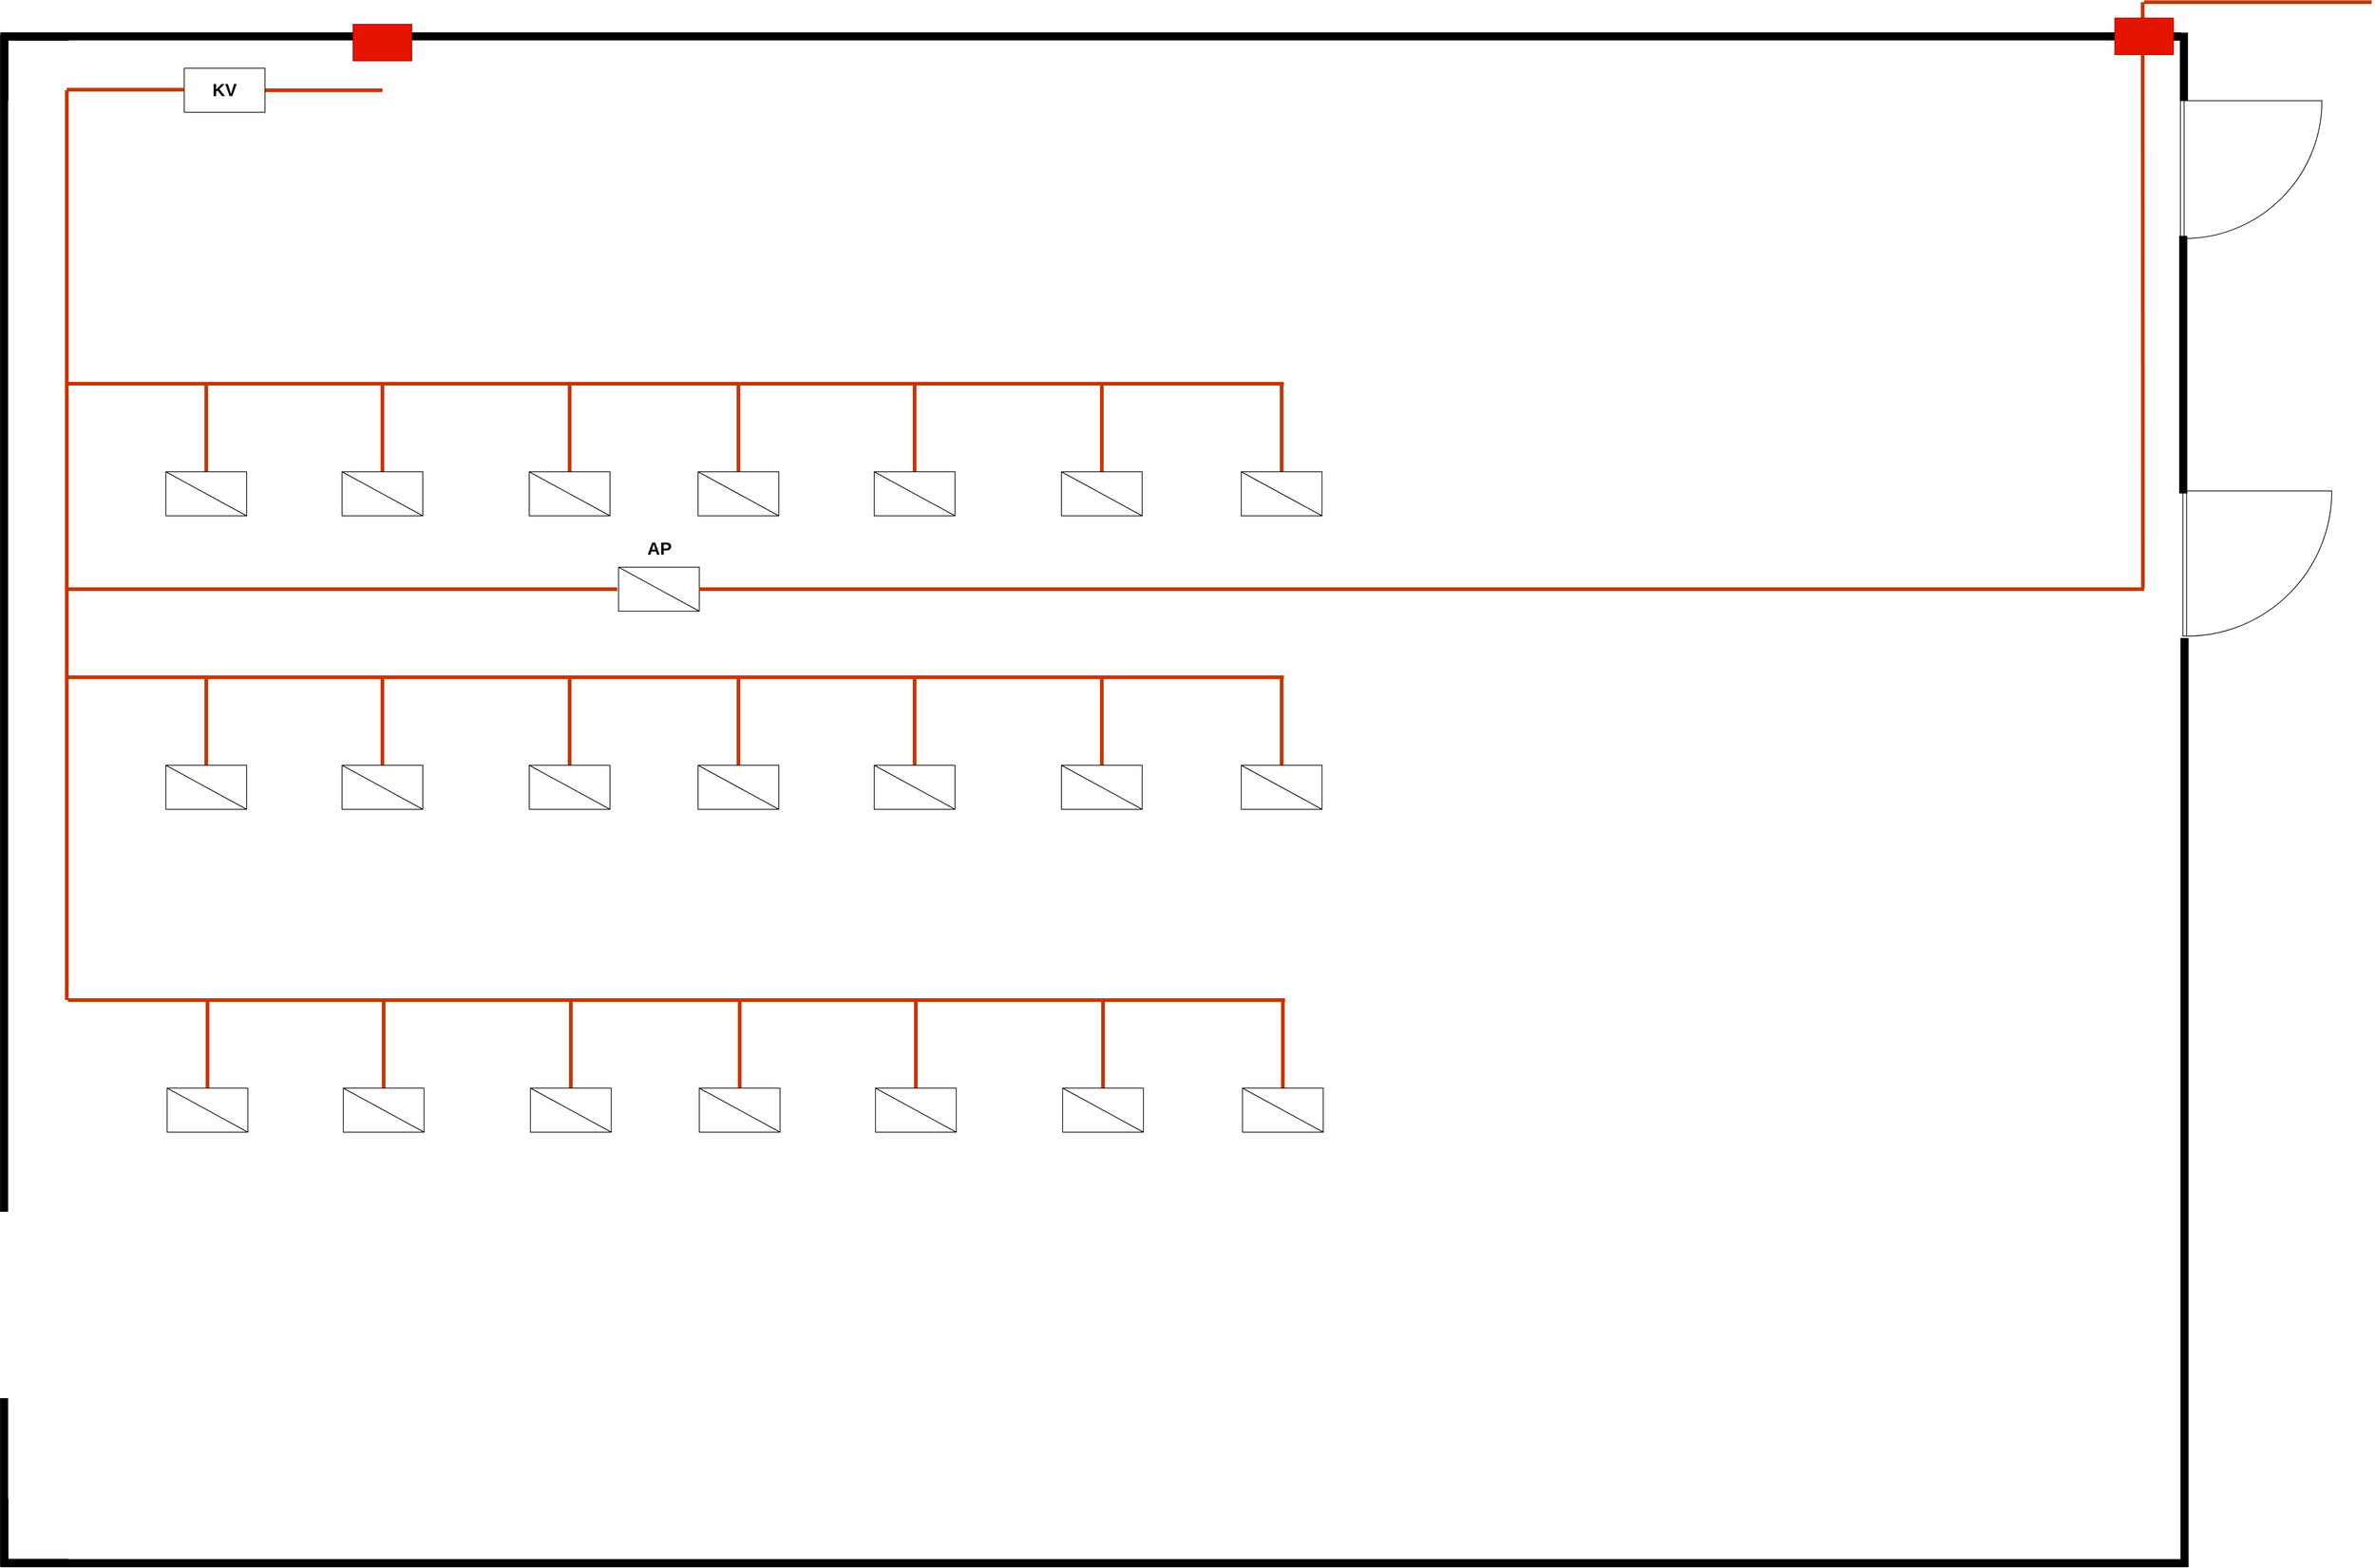 <mxfile version="27.1.3">
  <diagram name="Page-1" id="3AwLQQtYsRxn9__lG-Fi">
    <mxGraphModel dx="2852" dy="1486" grid="1" gridSize="10" guides="1" tooltips="1" connect="1" arrows="1" fold="1" page="1" pageScale="1" pageWidth="1654" pageHeight="1169" math="0" shadow="0">
      <root>
        <mxCell id="0" />
        <mxCell id="1" parent="0" />
        <mxCell id="36SUy_8lJJQq4IlT1b3T-1" value="" style="verticalLabelPosition=bottom;html=1;verticalAlign=top;align=center;shape=mxgraph.floorplan.wall;fillColor=strokeColor;" vertex="1" parent="1">
          <mxGeometry x="40" y="122" width="2970.003" height="9.167" as="geometry" />
        </mxCell>
        <mxCell id="36SUy_8lJJQq4IlT1b3T-3" value="" style="verticalLabelPosition=bottom;html=1;verticalAlign=top;align=center;shape=mxgraph.floorplan.wall;fillColor=strokeColor;rotation=90;" vertex="1" parent="1">
          <mxGeometry x="-998.694" y="1163.453" width="2086.564" height="9.167" as="geometry" />
        </mxCell>
        <mxCell id="36SUy_8lJJQq4IlT1b3T-4" value="" style="verticalLabelPosition=bottom;html=1;verticalAlign=top;align=center;shape=mxgraph.floorplan.wall;fillColor=strokeColor;" vertex="1" parent="1">
          <mxGeometry x="40" y="2202.83" width="2980" height="9.17" as="geometry" />
        </mxCell>
        <mxCell id="36SUy_8lJJQq4IlT1b3T-5" value="" style="verticalLabelPosition=bottom;html=1;verticalAlign=top;align=center;shape=mxgraph.floorplan.wallCorner;fillColor=strokeColor;direction=north" vertex="1" parent="1">
          <mxGeometry x="40" y="2120.333" width="91.667" height="91.667" as="geometry" />
        </mxCell>
        <mxCell id="36SUy_8lJJQq4IlT1b3T-6" value="" style="verticalLabelPosition=bottom;html=1;verticalAlign=top;align=center;shape=mxgraph.floorplan.wallCorner;fillColor=strokeColor;" vertex="1" parent="1">
          <mxGeometry x="40" y="122" width="91.667" height="91.667" as="geometry" />
        </mxCell>
        <mxCell id="36SUy_8lJJQq4IlT1b3T-7" value="" style="verticalLabelPosition=bottom;html=1;verticalAlign=top;align=center;shape=mxgraph.floorplan.wallCorner;fillColor=strokeColor;direction=south;" vertex="1" parent="1">
          <mxGeometry x="2927.503" y="122" width="91.667" height="91.667" as="geometry" />
        </mxCell>
        <mxCell id="36SUy_8lJJQq4IlT1b3T-15" value="" style="verticalLabelPosition=bottom;html=1;verticalAlign=top;align=center;shape=mxgraph.floorplan.doorRight;aspect=fixed;rotation=-90;" vertex="1" parent="1">
          <mxGeometry x="3015.28" y="208.39" width="187.82" height="199.56" as="geometry" />
        </mxCell>
        <mxCell id="36SUy_8lJJQq4IlT1b3T-17" value="" style="verticalLabelPosition=bottom;html=1;verticalAlign=top;align=center;shape=mxgraph.floorplan.doorRight;aspect=fixed;rotation=-90;" vertex="1" parent="1">
          <mxGeometry x="3019.0" y="740" width="197.82" height="210.19" as="geometry" />
        </mxCell>
        <mxCell id="36SUy_8lJJQq4IlT1b3T-18" value="" style="verticalLabelPosition=bottom;html=1;verticalAlign=top;align=center;shape=mxgraph.floorplan.wall;fillColor=strokeColor;direction=south;" vertex="1" parent="1">
          <mxGeometry x="3008.28" y="399" width="10" height="350" as="geometry" />
        </mxCell>
        <mxCell id="36SUy_8lJJQq4IlT1b3T-19" value="" style="verticalLabelPosition=bottom;html=1;verticalAlign=top;align=center;shape=mxgraph.floorplan.wall;fillColor=strokeColor;direction=south;" vertex="1" parent="1">
          <mxGeometry x="3010" y="947" width="10" height="1260" as="geometry" />
        </mxCell>
        <mxCell id="36SUy_8lJJQq4IlT1b3T-20" value="" style="endArrow=none;html=1;rounded=0;strokeWidth=5;fillColor=#fa6800;strokeColor=light-dark(#C73500,#FFF600);" edge="1" parent="1">
          <mxGeometry width="50" height="50" relative="1" as="geometry">
            <mxPoint x="2960" y="80" as="sourcePoint" />
            <mxPoint x="3270" y="80" as="targetPoint" />
          </mxGeometry>
        </mxCell>
        <mxCell id="36SUy_8lJJQq4IlT1b3T-25" value="" style="rounded=0;whiteSpace=wrap;html=1;fillColor=light-dark(#E51400,#FF0000);fontColor=#ffffff;strokeColor=light-dark(#B20000,#FF0010);" vertex="1" parent="1">
          <mxGeometry x="520" y="110" width="80" height="50" as="geometry" />
        </mxCell>
        <mxCell id="36SUy_8lJJQq4IlT1b3T-26" value="" style="endArrow=none;html=1;rounded=0;strokeWidth=5;fillColor=#fa6800;strokeColor=light-dark(#C73500,#FFF600);" edge="1" parent="1">
          <mxGeometry width="50" height="50" relative="1" as="geometry">
            <mxPoint x="400" y="200" as="sourcePoint" />
            <mxPoint x="560" y="200" as="targetPoint" />
          </mxGeometry>
        </mxCell>
        <mxCell id="36SUy_8lJJQq4IlT1b3T-27" value="&lt;font style=&quot;font-size: 24px; color: light-dark(rgb(0, 0, 0), rgb(6, 180, 255));&quot;&gt;&lt;b style=&quot;&quot;&gt;KV&lt;/b&gt;&lt;/font&gt;" style="rounded=0;whiteSpace=wrap;html=1;strokeColor=light-dark(#000000,#06B4FF);" vertex="1" parent="1">
          <mxGeometry x="290" y="170" width="110" height="60" as="geometry" />
        </mxCell>
        <mxCell id="36SUy_8lJJQq4IlT1b3T-29" value="" style="endArrow=none;html=1;rounded=0;strokeWidth=5;fillColor=#fa6800;strokeColor=light-dark(#C73500,#FF9A03);" edge="1" parent="1">
          <mxGeometry width="50" height="50" relative="1" as="geometry">
            <mxPoint x="130" y="199.23" as="sourcePoint" />
            <mxPoint x="290" y="199.23" as="targetPoint" />
          </mxGeometry>
        </mxCell>
        <mxCell id="36SUy_8lJJQq4IlT1b3T-30" value="" style="endArrow=none;html=1;rounded=0;strokeWidth=5;fillColor=#fa6800;strokeColor=light-dark(#C73500,#FF9A03);" edge="1" parent="1">
          <mxGeometry width="50" height="50" relative="1" as="geometry">
            <mxPoint x="130" y="1440" as="sourcePoint" />
            <mxPoint x="130" y="200" as="targetPoint" />
          </mxGeometry>
        </mxCell>
        <mxCell id="36SUy_8lJJQq4IlT1b3T-31" value="" style="endArrow=none;html=1;rounded=0;strokeWidth=5;fillColor=#fa6800;strokeColor=light-dark(#C73500,#FF9A03);" edge="1" parent="1">
          <mxGeometry width="50" height="50" relative="1" as="geometry">
            <mxPoint x="130" y="600" as="sourcePoint" />
            <mxPoint x="1788" y="600" as="targetPoint" />
          </mxGeometry>
        </mxCell>
        <mxCell id="36SUy_8lJJQq4IlT1b3T-34" value="" style="endArrow=none;html=1;rounded=0;strokeWidth=5;fillColor=#fa6800;strokeColor=light-dark(#C73500,#FF9A03);" edge="1" parent="1">
          <mxGeometry width="50" height="50" relative="1" as="geometry">
            <mxPoint x="320" y="720" as="sourcePoint" />
            <mxPoint x="320" y="600" as="targetPoint" />
          </mxGeometry>
        </mxCell>
        <mxCell id="36SUy_8lJJQq4IlT1b3T-36" value="" style="rounded=0;whiteSpace=wrap;html=1;strokeColor=light-dark(#000000,#06B4FF);" vertex="1" parent="1">
          <mxGeometry x="265" y="720" width="110" height="60" as="geometry" />
        </mxCell>
        <mxCell id="36SUy_8lJJQq4IlT1b3T-37" value="" style="endArrow=none;html=1;rounded=0;entryX=0;entryY=0;entryDx=0;entryDy=0;exitX=1;exitY=1;exitDx=0;exitDy=0;strokeColor=light-dark(#000000,#06B4FF);" edge="1" parent="1" source="36SUy_8lJJQq4IlT1b3T-36" target="36SUy_8lJJQq4IlT1b3T-36">
          <mxGeometry width="50" height="50" relative="1" as="geometry">
            <mxPoint x="220" y="770" as="sourcePoint" />
            <mxPoint x="270" y="720" as="targetPoint" />
          </mxGeometry>
        </mxCell>
        <mxCell id="36SUy_8lJJQq4IlT1b3T-38" value="" style="endArrow=none;html=1;rounded=0;strokeWidth=5;fillColor=#fa6800;strokeColor=light-dark(#C73500,#FF9A03);" edge="1" parent="1">
          <mxGeometry width="50" height="50" relative="1" as="geometry">
            <mxPoint x="560" y="720" as="sourcePoint" />
            <mxPoint x="560" y="600" as="targetPoint" />
          </mxGeometry>
        </mxCell>
        <mxCell id="36SUy_8lJJQq4IlT1b3T-39" value="" style="rounded=0;whiteSpace=wrap;html=1;strokeColor=light-dark(#000000,#06B4FF);" vertex="1" parent="1">
          <mxGeometry x="505" y="720" width="110" height="60" as="geometry" />
        </mxCell>
        <mxCell id="36SUy_8lJJQq4IlT1b3T-40" value="" style="endArrow=none;html=1;rounded=0;entryX=0;entryY=0;entryDx=0;entryDy=0;exitX=1;exitY=1;exitDx=0;exitDy=0;strokeColor=light-dark(#000000,#06B4FF);" edge="1" parent="1" source="36SUy_8lJJQq4IlT1b3T-39" target="36SUy_8lJJQq4IlT1b3T-39">
          <mxGeometry width="50" height="50" relative="1" as="geometry">
            <mxPoint x="460" y="770" as="sourcePoint" />
            <mxPoint x="510" y="720" as="targetPoint" />
          </mxGeometry>
        </mxCell>
        <mxCell id="36SUy_8lJJQq4IlT1b3T-41" value="" style="endArrow=none;html=1;rounded=0;strokeWidth=5;fillColor=#fa6800;strokeColor=light-dark(#C73500,#FF9A03);" edge="1" parent="1">
          <mxGeometry width="50" height="50" relative="1" as="geometry">
            <mxPoint x="815" y="720" as="sourcePoint" />
            <mxPoint x="815" y="600" as="targetPoint" />
          </mxGeometry>
        </mxCell>
        <mxCell id="36SUy_8lJJQq4IlT1b3T-42" value="" style="rounded=0;whiteSpace=wrap;html=1;strokeColor=light-dark(#000000,#06B4FF);" vertex="1" parent="1">
          <mxGeometry x="760" y="720" width="110" height="60" as="geometry" />
        </mxCell>
        <mxCell id="36SUy_8lJJQq4IlT1b3T-43" value="" style="endArrow=none;html=1;rounded=0;entryX=0;entryY=0;entryDx=0;entryDy=0;exitX=1;exitY=1;exitDx=0;exitDy=0;strokeColor=light-dark(#000000,#06B4FF);" edge="1" parent="1" source="36SUy_8lJJQq4IlT1b3T-42" target="36SUy_8lJJQq4IlT1b3T-42">
          <mxGeometry width="50" height="50" relative="1" as="geometry">
            <mxPoint x="715" y="770" as="sourcePoint" />
            <mxPoint x="765" y="720" as="targetPoint" />
          </mxGeometry>
        </mxCell>
        <mxCell id="36SUy_8lJJQq4IlT1b3T-44" value="" style="endArrow=none;html=1;rounded=0;strokeWidth=5;fillColor=#fa6800;strokeColor=light-dark(#C73500,#FF9A03);" edge="1" parent="1">
          <mxGeometry width="50" height="50" relative="1" as="geometry">
            <mxPoint x="1045" y="720" as="sourcePoint" />
            <mxPoint x="1045" y="600" as="targetPoint" />
          </mxGeometry>
        </mxCell>
        <mxCell id="36SUy_8lJJQq4IlT1b3T-45" value="" style="rounded=0;whiteSpace=wrap;html=1;strokeColor=light-dark(#000000,#06B4FF);" vertex="1" parent="1">
          <mxGeometry x="990" y="720" width="110" height="60" as="geometry" />
        </mxCell>
        <mxCell id="36SUy_8lJJQq4IlT1b3T-46" value="" style="endArrow=none;html=1;rounded=0;entryX=0;entryY=0;entryDx=0;entryDy=0;exitX=1;exitY=1;exitDx=0;exitDy=0;strokeColor=light-dark(#000000,#06B4FF);" edge="1" parent="1" source="36SUy_8lJJQq4IlT1b3T-45" target="36SUy_8lJJQq4IlT1b3T-45">
          <mxGeometry width="50" height="50" relative="1" as="geometry">
            <mxPoint x="945" y="770" as="sourcePoint" />
            <mxPoint x="995" y="720" as="targetPoint" />
          </mxGeometry>
        </mxCell>
        <mxCell id="36SUy_8lJJQq4IlT1b3T-47" value="" style="endArrow=none;html=1;rounded=0;strokeWidth=5;fillColor=#fa6800;strokeColor=light-dark(#C73500,#FF9A03);" edge="1" parent="1">
          <mxGeometry width="50" height="50" relative="1" as="geometry">
            <mxPoint x="1285" y="720" as="sourcePoint" />
            <mxPoint x="1285" y="600" as="targetPoint" />
          </mxGeometry>
        </mxCell>
        <mxCell id="36SUy_8lJJQq4IlT1b3T-48" value="" style="rounded=0;whiteSpace=wrap;html=1;strokeColor=light-dark(#000000,#06B4FF);" vertex="1" parent="1">
          <mxGeometry x="1230" y="720" width="110" height="60" as="geometry" />
        </mxCell>
        <mxCell id="36SUy_8lJJQq4IlT1b3T-49" value="" style="endArrow=none;html=1;rounded=0;entryX=0;entryY=0;entryDx=0;entryDy=0;exitX=1;exitY=1;exitDx=0;exitDy=0;strokeColor=light-dark(#000000,#06B4FF);" edge="1" parent="1" source="36SUy_8lJJQq4IlT1b3T-48" target="36SUy_8lJJQq4IlT1b3T-48">
          <mxGeometry width="50" height="50" relative="1" as="geometry">
            <mxPoint x="1185" y="770" as="sourcePoint" />
            <mxPoint x="1235" y="720" as="targetPoint" />
          </mxGeometry>
        </mxCell>
        <mxCell id="36SUy_8lJJQq4IlT1b3T-50" value="" style="endArrow=none;html=1;rounded=0;strokeWidth=5;fillColor=#fa6800;strokeColor=light-dark(#C73500,#FF9A03);" edge="1" parent="1">
          <mxGeometry width="50" height="50" relative="1" as="geometry">
            <mxPoint x="1540" y="720" as="sourcePoint" />
            <mxPoint x="1540" y="600" as="targetPoint" />
          </mxGeometry>
        </mxCell>
        <mxCell id="36SUy_8lJJQq4IlT1b3T-51" value="" style="rounded=0;whiteSpace=wrap;html=1;strokeColor=light-dark(#000000,#06B4FF);" vertex="1" parent="1">
          <mxGeometry x="1485" y="720" width="110" height="60" as="geometry" />
        </mxCell>
        <mxCell id="36SUy_8lJJQq4IlT1b3T-52" value="" style="endArrow=none;html=1;rounded=0;entryX=0;entryY=0;entryDx=0;entryDy=0;exitX=1;exitY=1;exitDx=0;exitDy=0;strokeColor=light-dark(#000000,#06B4FF);" edge="1" parent="1" source="36SUy_8lJJQq4IlT1b3T-51" target="36SUy_8lJJQq4IlT1b3T-51">
          <mxGeometry width="50" height="50" relative="1" as="geometry">
            <mxPoint x="1440" y="770" as="sourcePoint" />
            <mxPoint x="1490" y="720" as="targetPoint" />
          </mxGeometry>
        </mxCell>
        <mxCell id="36SUy_8lJJQq4IlT1b3T-53" value="" style="endArrow=none;html=1;rounded=0;strokeWidth=5;fillColor=#fa6800;strokeColor=light-dark(#C73500,#FF9A03);" edge="1" parent="1">
          <mxGeometry width="50" height="50" relative="1" as="geometry">
            <mxPoint x="1785" y="720" as="sourcePoint" />
            <mxPoint x="1785" y="600" as="targetPoint" />
          </mxGeometry>
        </mxCell>
        <mxCell id="36SUy_8lJJQq4IlT1b3T-54" value="" style="rounded=0;whiteSpace=wrap;html=1;strokeColor=light-dark(#000000,#06B4FF);" vertex="1" parent="1">
          <mxGeometry x="1730" y="720" width="110" height="60" as="geometry" />
        </mxCell>
        <mxCell id="36SUy_8lJJQq4IlT1b3T-55" value="" style="endArrow=none;html=1;rounded=0;entryX=0;entryY=0;entryDx=0;entryDy=0;exitX=1;exitY=1;exitDx=0;exitDy=0;strokeColor=light-dark(#000000,#06B4FF);" edge="1" parent="1" source="36SUy_8lJJQq4IlT1b3T-54" target="36SUy_8lJJQq4IlT1b3T-54">
          <mxGeometry width="50" height="50" relative="1" as="geometry">
            <mxPoint x="1685" y="770" as="sourcePoint" />
            <mxPoint x="1735" y="720" as="targetPoint" />
          </mxGeometry>
        </mxCell>
        <mxCell id="36SUy_8lJJQq4IlT1b3T-56" value="" style="endArrow=none;html=1;rounded=0;strokeWidth=5;fillColor=#fa6800;strokeColor=light-dark(#C73500,#FF9A03);" edge="1" parent="1">
          <mxGeometry width="50" height="50" relative="1" as="geometry">
            <mxPoint x="130" y="1000" as="sourcePoint" />
            <mxPoint x="1788" y="1000" as="targetPoint" />
          </mxGeometry>
        </mxCell>
        <mxCell id="36SUy_8lJJQq4IlT1b3T-57" value="" style="endArrow=none;html=1;rounded=0;strokeWidth=5;fillColor=#fa6800;strokeColor=light-dark(#C73500,#FF9A03);" edge="1" parent="1">
          <mxGeometry width="50" height="50" relative="1" as="geometry">
            <mxPoint x="320" y="1120" as="sourcePoint" />
            <mxPoint x="320" y="1000" as="targetPoint" />
          </mxGeometry>
        </mxCell>
        <mxCell id="36SUy_8lJJQq4IlT1b3T-58" value="" style="rounded=0;whiteSpace=wrap;html=1;strokeColor=light-dark(#000000,#06B4FF);" vertex="1" parent="1">
          <mxGeometry x="265" y="1120" width="110" height="60" as="geometry" />
        </mxCell>
        <mxCell id="36SUy_8lJJQq4IlT1b3T-59" value="" style="endArrow=none;html=1;rounded=0;entryX=0;entryY=0;entryDx=0;entryDy=0;exitX=1;exitY=1;exitDx=0;exitDy=0;strokeColor=light-dark(#000000,#06B4FF);" edge="1" parent="1" source="36SUy_8lJJQq4IlT1b3T-58" target="36SUy_8lJJQq4IlT1b3T-58">
          <mxGeometry width="50" height="50" relative="1" as="geometry">
            <mxPoint x="220" y="1170" as="sourcePoint" />
            <mxPoint x="270" y="1120" as="targetPoint" />
          </mxGeometry>
        </mxCell>
        <mxCell id="36SUy_8lJJQq4IlT1b3T-60" value="" style="endArrow=none;html=1;rounded=0;strokeWidth=5;fillColor=#fa6800;strokeColor=light-dark(#C73500,#FF9A03);" edge="1" parent="1">
          <mxGeometry width="50" height="50" relative="1" as="geometry">
            <mxPoint x="560" y="1120" as="sourcePoint" />
            <mxPoint x="560" y="1000" as="targetPoint" />
          </mxGeometry>
        </mxCell>
        <mxCell id="36SUy_8lJJQq4IlT1b3T-61" value="" style="rounded=0;whiteSpace=wrap;html=1;strokeColor=light-dark(#000000,#06B4FF);" vertex="1" parent="1">
          <mxGeometry x="505" y="1120" width="110" height="60" as="geometry" />
        </mxCell>
        <mxCell id="36SUy_8lJJQq4IlT1b3T-62" value="" style="endArrow=none;html=1;rounded=0;entryX=0;entryY=0;entryDx=0;entryDy=0;exitX=1;exitY=1;exitDx=0;exitDy=0;strokeColor=light-dark(#000000,#06B4FF);" edge="1" parent="1" source="36SUy_8lJJQq4IlT1b3T-61" target="36SUy_8lJJQq4IlT1b3T-61">
          <mxGeometry width="50" height="50" relative="1" as="geometry">
            <mxPoint x="460" y="1170" as="sourcePoint" />
            <mxPoint x="510" y="1120" as="targetPoint" />
          </mxGeometry>
        </mxCell>
        <mxCell id="36SUy_8lJJQq4IlT1b3T-63" value="" style="endArrow=none;html=1;rounded=0;strokeWidth=5;fillColor=#fa6800;strokeColor=light-dark(#C73500,#FF9A03);" edge="1" parent="1">
          <mxGeometry width="50" height="50" relative="1" as="geometry">
            <mxPoint x="815" y="1120" as="sourcePoint" />
            <mxPoint x="815" y="1000" as="targetPoint" />
          </mxGeometry>
        </mxCell>
        <mxCell id="36SUy_8lJJQq4IlT1b3T-64" value="" style="rounded=0;whiteSpace=wrap;html=1;strokeColor=light-dark(#000000,#06B4FF);" vertex="1" parent="1">
          <mxGeometry x="760" y="1120" width="110" height="60" as="geometry" />
        </mxCell>
        <mxCell id="36SUy_8lJJQq4IlT1b3T-65" value="" style="endArrow=none;html=1;rounded=0;entryX=0;entryY=0;entryDx=0;entryDy=0;exitX=1;exitY=1;exitDx=0;exitDy=0;strokeColor=light-dark(#000000,#06B4FF);" edge="1" parent="1" source="36SUy_8lJJQq4IlT1b3T-64" target="36SUy_8lJJQq4IlT1b3T-64">
          <mxGeometry width="50" height="50" relative="1" as="geometry">
            <mxPoint x="715" y="1170" as="sourcePoint" />
            <mxPoint x="765" y="1120" as="targetPoint" />
          </mxGeometry>
        </mxCell>
        <mxCell id="36SUy_8lJJQq4IlT1b3T-66" value="" style="endArrow=none;html=1;rounded=0;strokeWidth=5;fillColor=#fa6800;strokeColor=light-dark(#C73500,#FF9A03);" edge="1" parent="1">
          <mxGeometry width="50" height="50" relative="1" as="geometry">
            <mxPoint x="1045" y="1120" as="sourcePoint" />
            <mxPoint x="1045" y="1000" as="targetPoint" />
          </mxGeometry>
        </mxCell>
        <mxCell id="36SUy_8lJJQq4IlT1b3T-67" value="" style="rounded=0;whiteSpace=wrap;html=1;strokeColor=light-dark(#000000,#06B4FF);" vertex="1" parent="1">
          <mxGeometry x="990" y="1120" width="110" height="60" as="geometry" />
        </mxCell>
        <mxCell id="36SUy_8lJJQq4IlT1b3T-68" value="" style="endArrow=none;html=1;rounded=0;entryX=0;entryY=0;entryDx=0;entryDy=0;exitX=1;exitY=1;exitDx=0;exitDy=0;strokeColor=light-dark(#000000,#06B4FF);" edge="1" parent="1" source="36SUy_8lJJQq4IlT1b3T-67" target="36SUy_8lJJQq4IlT1b3T-67">
          <mxGeometry width="50" height="50" relative="1" as="geometry">
            <mxPoint x="945" y="1170" as="sourcePoint" />
            <mxPoint x="995" y="1120" as="targetPoint" />
          </mxGeometry>
        </mxCell>
        <mxCell id="36SUy_8lJJQq4IlT1b3T-69" value="" style="endArrow=none;html=1;rounded=0;strokeWidth=5;fillColor=#fa6800;strokeColor=light-dark(#C73500,#FF9A03);" edge="1" parent="1">
          <mxGeometry width="50" height="50" relative="1" as="geometry">
            <mxPoint x="1285" y="1120" as="sourcePoint" />
            <mxPoint x="1285" y="1000" as="targetPoint" />
          </mxGeometry>
        </mxCell>
        <mxCell id="36SUy_8lJJQq4IlT1b3T-70" value="" style="rounded=0;whiteSpace=wrap;html=1;strokeColor=light-dark(#000000,#06B4FF);" vertex="1" parent="1">
          <mxGeometry x="1230" y="1120" width="110" height="60" as="geometry" />
        </mxCell>
        <mxCell id="36SUy_8lJJQq4IlT1b3T-71" value="" style="endArrow=none;html=1;rounded=0;entryX=0;entryY=0;entryDx=0;entryDy=0;exitX=1;exitY=1;exitDx=0;exitDy=0;strokeColor=light-dark(#000000,#06B4FF);" edge="1" parent="1" source="36SUy_8lJJQq4IlT1b3T-70" target="36SUy_8lJJQq4IlT1b3T-70">
          <mxGeometry width="50" height="50" relative="1" as="geometry">
            <mxPoint x="1185" y="1170" as="sourcePoint" />
            <mxPoint x="1235" y="1120" as="targetPoint" />
          </mxGeometry>
        </mxCell>
        <mxCell id="36SUy_8lJJQq4IlT1b3T-72" value="" style="endArrow=none;html=1;rounded=0;strokeWidth=5;fillColor=#fa6800;strokeColor=light-dark(#C73500,#FF9A03);" edge="1" parent="1">
          <mxGeometry width="50" height="50" relative="1" as="geometry">
            <mxPoint x="1540" y="1120" as="sourcePoint" />
            <mxPoint x="1540" y="1000" as="targetPoint" />
          </mxGeometry>
        </mxCell>
        <mxCell id="36SUy_8lJJQq4IlT1b3T-73" value="" style="rounded=0;whiteSpace=wrap;html=1;strokeColor=light-dark(#000000,#06B4FF);" vertex="1" parent="1">
          <mxGeometry x="1485" y="1120" width="110" height="60" as="geometry" />
        </mxCell>
        <mxCell id="36SUy_8lJJQq4IlT1b3T-74" value="" style="endArrow=none;html=1;rounded=0;entryX=0;entryY=0;entryDx=0;entryDy=0;exitX=1;exitY=1;exitDx=0;exitDy=0;strokeColor=light-dark(#000000,#06B4FF);" edge="1" parent="1" source="36SUy_8lJJQq4IlT1b3T-73" target="36SUy_8lJJQq4IlT1b3T-73">
          <mxGeometry width="50" height="50" relative="1" as="geometry">
            <mxPoint x="1440" y="1170" as="sourcePoint" />
            <mxPoint x="1490" y="1120" as="targetPoint" />
          </mxGeometry>
        </mxCell>
        <mxCell id="36SUy_8lJJQq4IlT1b3T-75" value="" style="endArrow=none;html=1;rounded=0;strokeWidth=5;fillColor=#fa6800;strokeColor=light-dark(#C73500,#FF9A03);" edge="1" parent="1">
          <mxGeometry width="50" height="50" relative="1" as="geometry">
            <mxPoint x="1785" y="1120" as="sourcePoint" />
            <mxPoint x="1785" y="1000" as="targetPoint" />
          </mxGeometry>
        </mxCell>
        <mxCell id="36SUy_8lJJQq4IlT1b3T-76" value="" style="rounded=0;whiteSpace=wrap;html=1;strokeColor=light-dark(#000000,#06B4FF);" vertex="1" parent="1">
          <mxGeometry x="1730" y="1120" width="110" height="60" as="geometry" />
        </mxCell>
        <mxCell id="36SUy_8lJJQq4IlT1b3T-77" value="" style="endArrow=none;html=1;rounded=0;entryX=0;entryY=0;entryDx=0;entryDy=0;exitX=1;exitY=1;exitDx=0;exitDy=0;strokeColor=light-dark(#000000,#06B4FF);" edge="1" parent="1" source="36SUy_8lJJQq4IlT1b3T-76" target="36SUy_8lJJQq4IlT1b3T-76">
          <mxGeometry width="50" height="50" relative="1" as="geometry">
            <mxPoint x="1685" y="1170" as="sourcePoint" />
            <mxPoint x="1735" y="1120" as="targetPoint" />
          </mxGeometry>
        </mxCell>
        <mxCell id="36SUy_8lJJQq4IlT1b3T-78" value="" style="endArrow=none;html=1;rounded=0;strokeWidth=5;fillColor=#fa6800;strokeColor=light-dark(#C73500,#FF9A03);" edge="1" parent="1">
          <mxGeometry width="50" height="50" relative="1" as="geometry">
            <mxPoint x="131.67" y="1440" as="sourcePoint" />
            <mxPoint x="1789.67" y="1440" as="targetPoint" />
          </mxGeometry>
        </mxCell>
        <mxCell id="36SUy_8lJJQq4IlT1b3T-79" value="" style="endArrow=none;html=1;rounded=0;strokeWidth=5;fillColor=#fa6800;strokeColor=light-dark(#C73500,#FF9A03);" edge="1" parent="1">
          <mxGeometry width="50" height="50" relative="1" as="geometry">
            <mxPoint x="321.67" y="1560" as="sourcePoint" />
            <mxPoint x="321.67" y="1440" as="targetPoint" />
          </mxGeometry>
        </mxCell>
        <mxCell id="36SUy_8lJJQq4IlT1b3T-80" value="" style="rounded=0;whiteSpace=wrap;html=1;strokeColor=light-dark(#000000,#06B4FF);" vertex="1" parent="1">
          <mxGeometry x="266.67" y="1560" width="110" height="60" as="geometry" />
        </mxCell>
        <mxCell id="36SUy_8lJJQq4IlT1b3T-81" value="" style="endArrow=none;html=1;rounded=0;entryX=0;entryY=0;entryDx=0;entryDy=0;exitX=1;exitY=1;exitDx=0;exitDy=0;strokeColor=light-dark(#000000,#06B4FF);" edge="1" parent="1" source="36SUy_8lJJQq4IlT1b3T-80" target="36SUy_8lJJQq4IlT1b3T-80">
          <mxGeometry width="50" height="50" relative="1" as="geometry">
            <mxPoint x="221.67" y="1610" as="sourcePoint" />
            <mxPoint x="271.67" y="1560" as="targetPoint" />
          </mxGeometry>
        </mxCell>
        <mxCell id="36SUy_8lJJQq4IlT1b3T-82" value="" style="endArrow=none;html=1;rounded=0;strokeWidth=5;fillColor=#fa6800;strokeColor=light-dark(#C73500,#FF9A03);" edge="1" parent="1">
          <mxGeometry width="50" height="50" relative="1" as="geometry">
            <mxPoint x="561.67" y="1560" as="sourcePoint" />
            <mxPoint x="561.67" y="1440" as="targetPoint" />
          </mxGeometry>
        </mxCell>
        <mxCell id="36SUy_8lJJQq4IlT1b3T-83" value="" style="rounded=0;whiteSpace=wrap;html=1;strokeColor=light-dark(#000000,#06B4FF);" vertex="1" parent="1">
          <mxGeometry x="506.67" y="1560" width="110" height="60" as="geometry" />
        </mxCell>
        <mxCell id="36SUy_8lJJQq4IlT1b3T-84" value="" style="endArrow=none;html=1;rounded=0;entryX=0;entryY=0;entryDx=0;entryDy=0;exitX=1;exitY=1;exitDx=0;exitDy=0;strokeColor=light-dark(#000000,#06B4FF);" edge="1" parent="1" source="36SUy_8lJJQq4IlT1b3T-83" target="36SUy_8lJJQq4IlT1b3T-83">
          <mxGeometry width="50" height="50" relative="1" as="geometry">
            <mxPoint x="461.67" y="1610" as="sourcePoint" />
            <mxPoint x="511.67" y="1560" as="targetPoint" />
          </mxGeometry>
        </mxCell>
        <mxCell id="36SUy_8lJJQq4IlT1b3T-85" value="" style="endArrow=none;html=1;rounded=0;strokeWidth=5;fillColor=#fa6800;strokeColor=light-dark(#C73500,#FF9A03);" edge="1" parent="1">
          <mxGeometry width="50" height="50" relative="1" as="geometry">
            <mxPoint x="816.67" y="1560" as="sourcePoint" />
            <mxPoint x="816.67" y="1440" as="targetPoint" />
          </mxGeometry>
        </mxCell>
        <mxCell id="36SUy_8lJJQq4IlT1b3T-86" value="" style="rounded=0;whiteSpace=wrap;html=1;strokeColor=light-dark(#000000,#06B4FF);" vertex="1" parent="1">
          <mxGeometry x="761.67" y="1560" width="110" height="60" as="geometry" />
        </mxCell>
        <mxCell id="36SUy_8lJJQq4IlT1b3T-87" value="" style="endArrow=none;html=1;rounded=0;entryX=0;entryY=0;entryDx=0;entryDy=0;exitX=1;exitY=1;exitDx=0;exitDy=0;strokeColor=light-dark(#000000,#06B4FF);" edge="1" parent="1" source="36SUy_8lJJQq4IlT1b3T-86" target="36SUy_8lJJQq4IlT1b3T-86">
          <mxGeometry width="50" height="50" relative="1" as="geometry">
            <mxPoint x="716.67" y="1610" as="sourcePoint" />
            <mxPoint x="766.67" y="1560" as="targetPoint" />
          </mxGeometry>
        </mxCell>
        <mxCell id="36SUy_8lJJQq4IlT1b3T-88" value="" style="endArrow=none;html=1;rounded=0;strokeWidth=5;fillColor=#fa6800;strokeColor=light-dark(#C73500,#FF9A03);" edge="1" parent="1">
          <mxGeometry width="50" height="50" relative="1" as="geometry">
            <mxPoint x="1046.67" y="1560" as="sourcePoint" />
            <mxPoint x="1046.67" y="1440" as="targetPoint" />
          </mxGeometry>
        </mxCell>
        <mxCell id="36SUy_8lJJQq4IlT1b3T-89" value="" style="rounded=0;whiteSpace=wrap;html=1;strokeColor=light-dark(#000000,#06B4FF);" vertex="1" parent="1">
          <mxGeometry x="991.67" y="1560" width="110" height="60" as="geometry" />
        </mxCell>
        <mxCell id="36SUy_8lJJQq4IlT1b3T-90" value="" style="endArrow=none;html=1;rounded=0;entryX=0;entryY=0;entryDx=0;entryDy=0;exitX=1;exitY=1;exitDx=0;exitDy=0;strokeColor=light-dark(#000000,#06B4FF);" edge="1" parent="1" source="36SUy_8lJJQq4IlT1b3T-89" target="36SUy_8lJJQq4IlT1b3T-89">
          <mxGeometry width="50" height="50" relative="1" as="geometry">
            <mxPoint x="946.67" y="1610" as="sourcePoint" />
            <mxPoint x="996.67" y="1560" as="targetPoint" />
          </mxGeometry>
        </mxCell>
        <mxCell id="36SUy_8lJJQq4IlT1b3T-91" value="" style="endArrow=none;html=1;rounded=0;strokeWidth=5;fillColor=#fa6800;strokeColor=light-dark(#C73500,#FF9A03);" edge="1" parent="1">
          <mxGeometry width="50" height="50" relative="1" as="geometry">
            <mxPoint x="1286.67" y="1560" as="sourcePoint" />
            <mxPoint x="1286.67" y="1440" as="targetPoint" />
          </mxGeometry>
        </mxCell>
        <mxCell id="36SUy_8lJJQq4IlT1b3T-92" value="" style="rounded=0;whiteSpace=wrap;html=1;strokeColor=light-dark(#000000,#06B4FF);" vertex="1" parent="1">
          <mxGeometry x="1231.67" y="1560" width="110" height="60" as="geometry" />
        </mxCell>
        <mxCell id="36SUy_8lJJQq4IlT1b3T-93" value="" style="endArrow=none;html=1;rounded=0;entryX=0;entryY=0;entryDx=0;entryDy=0;exitX=1;exitY=1;exitDx=0;exitDy=0;strokeColor=light-dark(#000000,#06B4FF);" edge="1" parent="1" source="36SUy_8lJJQq4IlT1b3T-92" target="36SUy_8lJJQq4IlT1b3T-92">
          <mxGeometry width="50" height="50" relative="1" as="geometry">
            <mxPoint x="1186.67" y="1610" as="sourcePoint" />
            <mxPoint x="1236.67" y="1560" as="targetPoint" />
          </mxGeometry>
        </mxCell>
        <mxCell id="36SUy_8lJJQq4IlT1b3T-94" value="" style="endArrow=none;html=1;rounded=0;strokeWidth=5;fillColor=#fa6800;strokeColor=light-dark(#C73500,#FF9A03);" edge="1" parent="1">
          <mxGeometry width="50" height="50" relative="1" as="geometry">
            <mxPoint x="1541.67" y="1560" as="sourcePoint" />
            <mxPoint x="1541.67" y="1440" as="targetPoint" />
          </mxGeometry>
        </mxCell>
        <mxCell id="36SUy_8lJJQq4IlT1b3T-95" value="" style="rounded=0;whiteSpace=wrap;html=1;strokeColor=light-dark(#000000,#06B4FF);" vertex="1" parent="1">
          <mxGeometry x="1486.67" y="1560" width="110" height="60" as="geometry" />
        </mxCell>
        <mxCell id="36SUy_8lJJQq4IlT1b3T-96" value="" style="endArrow=none;html=1;rounded=0;entryX=0;entryY=0;entryDx=0;entryDy=0;exitX=1;exitY=1;exitDx=0;exitDy=0;strokeColor=light-dark(#000000,#06B4FF);" edge="1" parent="1" source="36SUy_8lJJQq4IlT1b3T-95" target="36SUy_8lJJQq4IlT1b3T-95">
          <mxGeometry width="50" height="50" relative="1" as="geometry">
            <mxPoint x="1441.67" y="1610" as="sourcePoint" />
            <mxPoint x="1491.67" y="1560" as="targetPoint" />
          </mxGeometry>
        </mxCell>
        <mxCell id="36SUy_8lJJQq4IlT1b3T-97" value="" style="endArrow=none;html=1;rounded=0;strokeWidth=5;fillColor=#fa6800;strokeColor=light-dark(#C73500,#FF9A03);" edge="1" parent="1">
          <mxGeometry width="50" height="50" relative="1" as="geometry">
            <mxPoint x="1786.67" y="1560" as="sourcePoint" />
            <mxPoint x="1786.67" y="1440" as="targetPoint" />
          </mxGeometry>
        </mxCell>
        <mxCell id="36SUy_8lJJQq4IlT1b3T-98" value="" style="rounded=0;whiteSpace=wrap;html=1;strokeColor=light-dark(#000000,#06B4FF);" vertex="1" parent="1">
          <mxGeometry x="1731.67" y="1560" width="110" height="60" as="geometry" />
        </mxCell>
        <mxCell id="36SUy_8lJJQq4IlT1b3T-99" value="" style="endArrow=none;html=1;rounded=0;entryX=0;entryY=0;entryDx=0;entryDy=0;exitX=1;exitY=1;exitDx=0;exitDy=0;strokeColor=light-dark(#000000,#06B4FF);" edge="1" parent="1" source="36SUy_8lJJQq4IlT1b3T-98" target="36SUy_8lJJQq4IlT1b3T-98">
          <mxGeometry width="50" height="50" relative="1" as="geometry">
            <mxPoint x="1686.67" y="1610" as="sourcePoint" />
            <mxPoint x="1736.67" y="1560" as="targetPoint" />
          </mxGeometry>
        </mxCell>
        <mxCell id="36SUy_8lJJQq4IlT1b3T-100" value="" style="endArrow=none;html=1;rounded=0;strokeWidth=5;fillColor=#fa6800;strokeColor=light-dark(#C73500,#FF9A03);" edge="1" parent="1">
          <mxGeometry width="50" height="50" relative="1" as="geometry">
            <mxPoint x="131.67" y="880" as="sourcePoint" />
            <mxPoint x="880" y="880" as="targetPoint" />
          </mxGeometry>
        </mxCell>
        <mxCell id="36SUy_8lJJQq4IlT1b3T-102" value="" style="rounded=0;whiteSpace=wrap;html=1;strokeColor=light-dark(#000000,#06B4FF);" vertex="1" parent="1">
          <mxGeometry x="881.67" y="850" width="110" height="60" as="geometry" />
        </mxCell>
        <mxCell id="36SUy_8lJJQq4IlT1b3T-103" value="" style="endArrow=none;html=1;rounded=0;entryX=0;entryY=0;entryDx=0;entryDy=0;exitX=1;exitY=1;exitDx=0;exitDy=0;strokeColor=light-dark(#000000,#06B4FF);" edge="1" parent="1" source="36SUy_8lJJQq4IlT1b3T-102" target="36SUy_8lJJQq4IlT1b3T-102">
          <mxGeometry width="50" height="50" relative="1" as="geometry">
            <mxPoint x="836.67" y="900" as="sourcePoint" />
            <mxPoint x="886.67" y="850" as="targetPoint" />
          </mxGeometry>
        </mxCell>
        <mxCell id="36SUy_8lJJQq4IlT1b3T-104" value="&lt;font style=&quot;color: light-dark(rgb(0, 0, 0), rgb(6, 180, 255)); font-size: 24px;&quot;&gt;&lt;b&gt;AP&lt;/b&gt;&lt;/font&gt;" style="text;html=1;align=center;verticalAlign=middle;resizable=0;points=[];autosize=1;strokeColor=none;fillColor=none;" vertex="1" parent="1">
          <mxGeometry x="906.67" y="805" width="60" height="40" as="geometry" />
        </mxCell>
        <mxCell id="36SUy_8lJJQq4IlT1b3T-105" value="" style="endArrow=none;html=1;rounded=0;strokeWidth=5;fillColor=#fa6800;strokeColor=light-dark(#C73500,#FF9A03);" edge="1" parent="1">
          <mxGeometry width="50" height="50" relative="1" as="geometry">
            <mxPoint x="991.67" y="880" as="sourcePoint" />
            <mxPoint x="2960" y="880" as="targetPoint" />
          </mxGeometry>
        </mxCell>
        <mxCell id="36SUy_8lJJQq4IlT1b3T-106" value="" style="endArrow=none;html=1;rounded=0;strokeWidth=5;fillColor=#fa6800;strokeColor=light-dark(#C73500,#FF9A03);" edge="1" parent="1">
          <mxGeometry width="50" height="50" relative="1" as="geometry">
            <mxPoint x="2958" y="80" as="sourcePoint" />
            <mxPoint x="2958.33" y="879" as="targetPoint" />
          </mxGeometry>
        </mxCell>
        <mxCell id="36SUy_8lJJQq4IlT1b3T-108" value="" style="endArrow=none;html=1;rounded=0;strokeWidth=5;fillColor=#fa6800;strokeColor=light-dark(#C73500,#FF9A03);" edge="1" parent="1" target="36SUy_8lJJQq4IlT1b3T-107">
          <mxGeometry width="50" height="50" relative="1" as="geometry">
            <mxPoint x="2958" y="110" as="sourcePoint" />
            <mxPoint x="2958.33" y="879" as="targetPoint" />
          </mxGeometry>
        </mxCell>
        <mxCell id="36SUy_8lJJQq4IlT1b3T-107" value="" style="rounded=0;whiteSpace=wrap;html=1;fillColor=light-dark(#E51400,#FF0000);fontColor=#ffffff;strokeColor=light-dark(#B20000,#FF0010);" vertex="1" parent="1">
          <mxGeometry x="2920" y="101.58" width="80" height="50" as="geometry" />
        </mxCell>
      </root>
    </mxGraphModel>
  </diagram>
</mxfile>
